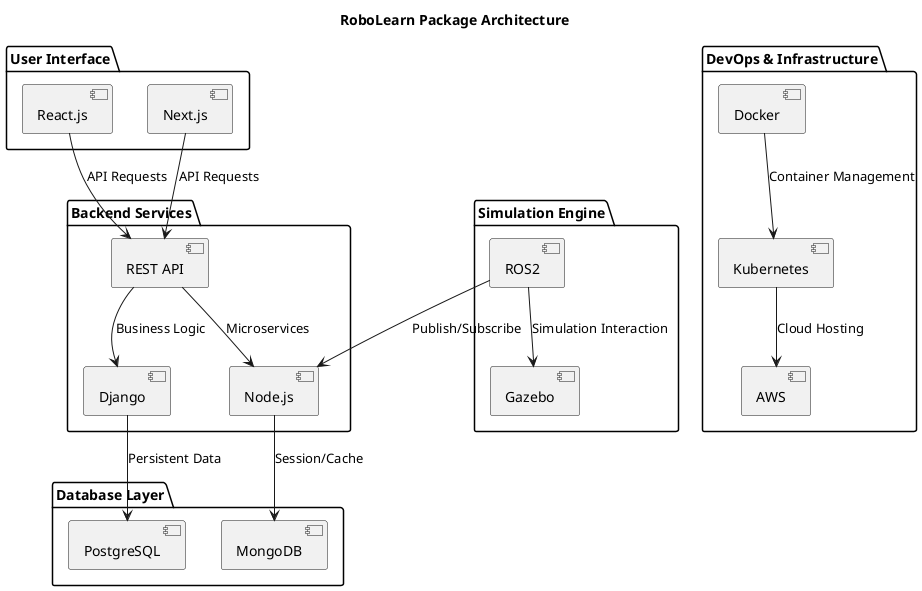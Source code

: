 @startuml  name
title RoboLearn Package Architecture

package "User Interface" {
  [React.js] as React
  [Next.js] as NextJS
}

package "Backend Services" {
  [Node.js] as NodeJS
  [Django] as Django
  [REST API] as API
}

package "Simulation Engine" {
  [ROS2] as ROS
  [Gazebo] as Gazebo
}

package "Database Layer" {
  [PostgreSQL] as PostgreSQL
  [MongoDB] as MongoDB
}

package "DevOps & Infrastructure" {
  [Docker] as Docker
  [Kubernetes] as Kubernetes
  [AWS] as AWS
}

React --> API: API Requests
NextJS --> API: API Requests
API --> Django: Business Logic
API --> NodeJS: Microservices
Django --> PostgreSQL: Persistent Data
NodeJS --> MongoDB: Session/Cache
ROS --> Gazebo: Simulation Interaction
ROS --> NodeJS: Publish/Subscribe
Docker --> Kubernetes: Container Management
Kubernetes --> AWS: Cloud Hosting
@enduml
